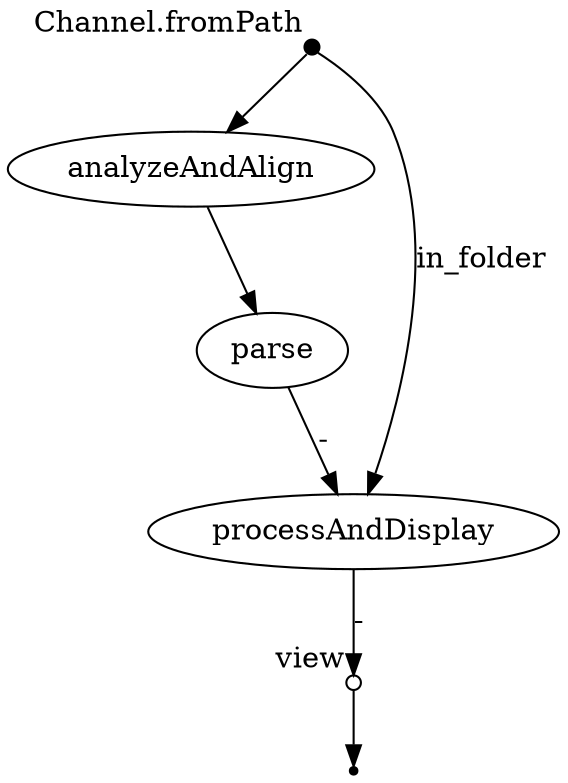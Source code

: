 digraph "flowchart" {
p0 [shape=point,label="",fixedsize=true,width=0.1,xlabel="Channel.fromPath"];
p1 [label="analyzeAndAlign"];
p0 -> p1;

p1 [label="analyzeAndAlign"];
p2 [label="parse"];
p1 -> p2;

p2 [label="parse"];
p3 [label="processAndDisplay"];
p2 -> p3 [label="-"];

p0 [shape=point,label="",fixedsize=true,width=0.1,xlabel="Channel.fromPath"];
p3 [label="processAndDisplay"];
p0 -> p3 [label="in_folder"];

p3 [label="processAndDisplay"];
p4 [shape=circle,label="",fixedsize=true,width=0.1,xlabel="view"];
p3 -> p4 [label="-"];

p4 [shape=circle,label="",fixedsize=true,width=0.1,xlabel="view"];
p5 [shape=point];
p4 -> p5;

}
